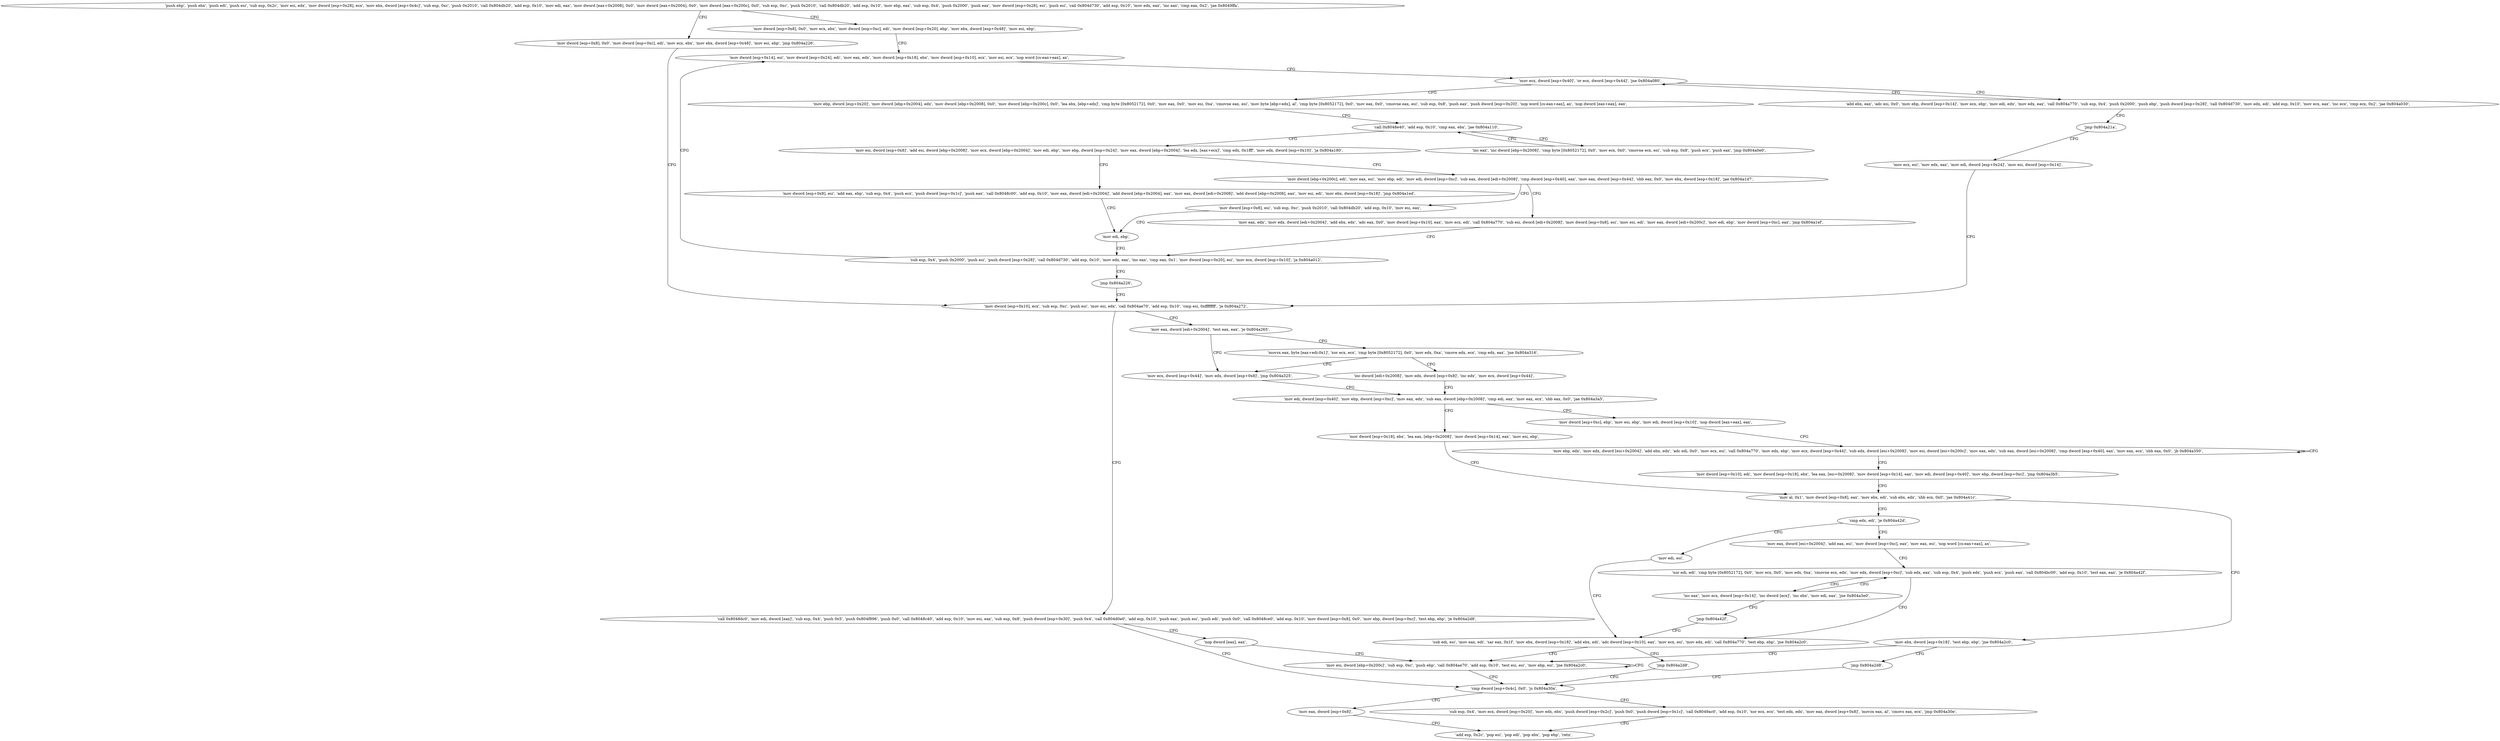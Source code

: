digraph "func" {
"134520688" [label = "'push ebp', 'push ebx', 'push edi', 'push esi', 'sub esp, 0x2c', 'mov esi, edx', 'mov dword [esp+0x28], ecx', 'mov ebx, dword [esp+0x4c]', 'sub esp, 0xc', 'push 0x2010', 'call 0x804db20', 'add esp, 0x10', 'mov edi, eax', 'mov dword [eax+0x2008], 0x0', 'mov dword [eax+0x2004], 0x0', 'mov dword [eax+0x200c], 0x0', 'sub esp, 0xc', 'push 0x2010', 'call 0x804db20', 'add esp, 0x10', 'mov ebp, eax', 'sub esp, 0x4', 'push 0x2000', 'push eax', 'mov dword [esp+0x28], esi', 'push esi', 'call 0x804d730', 'add esp, 0x10', 'mov edx, eax', 'inc eax', 'cmp eax, 0x2', 'jae 0x8049ffa', " ]
"134520826" [label = "'mov dword [esp+0x8], 0x0', 'mov ecx, ebx', 'mov dword [esp+0xc], edi', 'mov dword [esp+0x20], ebp', 'mov ebx, dword [esp+0x48]', 'mov esi, ebp', " ]
"134520801" [label = "'mov dword [esp+0x8], 0x0', 'mov dword [esp+0xc], edi', 'mov ecx, ebx', 'mov ebx, dword [esp+0x48]', 'mov esi, ebp', 'jmp 0x804a226', " ]
"134520850" [label = "'mov dword [esp+0x14], esi', 'mov dword [esp+0x24], edi', 'mov eax, edx', 'mov dword [esp+0x18], ebx', 'mov dword [esp+0x10], ecx', 'mov esi, ecx', 'nop word [cs:eax+eax], ax', " ]
"134521382" [label = "'mov dword [esp+0x10], ecx', 'sub esp, 0xc', 'push esi', 'mov esi, edx', 'call 0x804ae70', 'add esp, 0x10', 'cmp esi, 0xffffffff', 'je 0x804a272', " ]
"134520960" [label = "'mov ebp, dword [esp+0x20]', 'mov dword [ebp+0x2004], edx', 'mov dword [ebp+0x2008], 0x0', 'mov dword [ebp+0x200c], 0x0', 'lea ebx, [ebp+edx]', 'cmp byte [0x8052172], 0x0', 'mov eax, 0x0', 'mov esi, 0xa', 'cmovne eax, esi', 'mov byte [ebp+edx], al', 'cmp byte [0x8052172], 0x0', 'mov eax, 0x0', 'cmovne eax, esi', 'sub esp, 0x8', 'push eax', 'push dword [esp+0x20]', 'nop word [cs:eax+eax], ax', 'nop dword [eax+eax], eax', " ]
"134521056" [label = "'call 0x8048e40', 'add esp, 0x10', 'cmp eax, ebx', 'jae 0x804a110', " ]
"134520890" [label = "'add ebx, eax', 'adc esi, 0x0', 'mov ebp, dword [esp+0x14]', 'mov ecx, ebp', 'mov edi, edx', 'mov edx, eax', 'call 0x804a770', 'sub esp, 0x4', 'push 0x2000', 'push ebp', 'push dword [esp+0x28]', 'call 0x804d730', 'mov edx, edi', 'add esp, 0x10', 'mov ecx, eax', 'inc ecx', 'cmp ecx, 0x2', 'jae 0x804a030', " ]
"134520880" [label = "'mov ecx, dword [esp+0x40]', 'or ecx, dword [esp+0x44]', 'jne 0x804a080', " ]
"134520941" [label = "'jmp 0x804a21a', " ]
"134521458" [label = "'call 0x8048dc0', 'mov edi, dword [eax]', 'sub esp, 0x4', 'push 0x5', 'push 0x804f896', 'push 0x0', 'call 0x8048c40', 'add esp, 0x10', 'mov esi, eax', 'sub esp, 0x8', 'push dword [esp+0x30]', 'push 0x4', 'call 0x804d0e0', 'add esp, 0x10', 'push eax', 'push esi', 'push edi', 'push 0x0', 'call 0x8048ce0', 'add esp, 0x10', 'mov dword [esp+0x8], 0x0', 'mov ebp, dword [esp+0xc]', 'test ebp, ebp', 'je 0x804a2d8', " ]
"134521405" [label = "'mov eax, dword [edi+0x2004]', 'test eax, eax', 'je 0x804a265', " ]
"134521104" [label = "'mov esi, dword [esp+0x8]', 'add esi, dword [ebp+0x2008]', 'mov ecx, dword [ebp+0x2004]', 'mov edi, ebp', 'mov ebp, dword [esp+0x24]', 'mov eax, dword [ebp+0x2004]', 'lea edx, [eax+ecx]', 'cmp edx, 0x1fff', 'mov edx, dword [esp+0x10]', 'ja 0x804a180', " ]
"134521216" [label = "'mov dword [ebp+0x200c], edi', 'mov eax, esi', 'mov ebp, edi', 'mov edi, dword [esp+0xc]', 'sub eax, dword [edi+0x2008]', 'cmp dword [esp+0x40], eax', 'mov eax, dword [esp+0x44]', 'sbb eax, 0x0', 'mov ebx, dword [esp+0x18]', 'jae 0x804a1d7', " ]
"134521147" [label = "'mov dword [esp+0x8], esi', 'add eax, ebp', 'sub esp, 0x4', 'push ecx', 'push dword [esp+0x1c]', 'push eax', 'call 0x8048c00', 'add esp, 0x10', 'mov eax, dword [edi+0x2004]', 'add dword [ebp+0x2004], eax', 'mov eax, dword [edi+0x2008]', 'add dword [ebp+0x2008], eax', 'mov esi, edi', 'mov ebx, dword [esp+0x18]', 'jmp 0x804a1ed', " ]
"134521068" [label = "'inc eax', 'inc dword [ebp+0x2008]', 'cmp byte [0x8052172], 0x0', 'mov ecx, 0x0', 'cmovne ecx, esi', 'sub esp, 0x8', 'push ecx', 'push eax', 'jmp 0x804a0e0', " ]
"134521370" [label = "'mov ecx, esi', 'mov edx, eax', 'mov edi, dword [esp+0x24]', 'mov esi, dword [esp+0x14]', " ]
"134521560" [label = "'cmp dword [esp+0x4c], 0x0', 'js 0x804a30a', " ]
"134521533" [label = "'nop dword [eax], eax', " ]
"134521445" [label = "'mov ecx, dword [esp+0x44]', 'mov edx, dword [esp+0x8]', 'jmp 0x804a325', " ]
"134521415" [label = "'movsx eax, byte [eax+edi-0x1]', 'xor ecx, ecx', 'cmp byte [0x8052172], 0x0', 'mov edx, 0xa', 'cmove edx, ecx', 'cmp edx, eax', 'jne 0x804a316', " ]
"134521303" [label = "'mov dword [esp+0x8], esi', 'sub esp, 0xc', 'push 0x2010', 'call 0x804db20', 'add esp, 0x10', 'mov esi, eax', " ]
"134521253" [label = "'mov eax, edx', 'mov edx, dword [edi+0x2004]', 'add ebx, edx', 'adc eax, 0x0', 'mov dword [esp+0x10], eax', 'mov ecx, edi', 'call 0x804a770', 'sub esi, dword [edi+0x2008]', 'mov dword [esp+0x8], esi', 'mov esi, edi', 'mov eax, dword [edi+0x200c]', 'mov edi, ebp', 'mov dword [esp+0xc], eax', 'jmp 0x804a1ef', " ]
"134521325" [label = "'mov edi, ebp', " ]
"134521610" [label = "'mov eax, dword [esp+0x8]', " ]
"134521567" [label = "'sub esp, 0x4', 'mov ecx, dword [esp+0x20]', 'mov edx, ebx', 'push dword [esp+0x2c]', 'push 0x0', 'push dword [esp+0x1c]', 'call 0x8049ac0', 'add esp, 0x10', 'xor ecx, ecx', 'test edx, edx', 'mov eax, dword [esp+0x8]', 'movzx eax, al', 'cmovs eax, ecx', 'jmp 0x804a30e', " ]
"134521536" [label = "'mov esi, dword [ebp+0x200c]', 'sub esp, 0xc', 'push ebp', 'call 0x804ae70', 'add esp, 0x10', 'test esi, esi', 'mov ebp, esi', 'jne 0x804a2c0', " ]
"134521637" [label = "'mov edi, dword [esp+0x40]', 'mov ebp, dword [esp+0xc]', 'mov eax, edx', 'sub eax, dword [ebp+0x2008]', 'cmp edi, eax', 'mov eax, ecx', 'sbb eax, 0x0', 'jae 0x804a3a5', " ]
"134521622" [label = "'inc dword [edi+0x2008]', 'mov edx, dword [esp+0x8]', 'inc edx', 'mov ecx, dword [esp+0x44]', " ]
"134521327" [label = "'sub esp, 0x4', 'push 0x2000', 'push esi', 'push dword [esp+0x28]', 'call 0x804d730', 'add esp, 0x10', 'mov edx, eax', 'inc eax', 'cmp eax, 0x1', 'mov dword [esp+0x20], esi', 'mov ecx, dword [esp+0x10]', 'ja 0x804a012', " ]
"134521614" [label = "'add esp, 0x2c', 'pop esi', 'pop edi', 'pop ebx', 'pop ebp', 'retn', " ]
"134521765" [label = "'mov dword [esp+0x18], ebx', 'lea eax, [ebp+0x2008]', 'mov dword [esp+0x14], eax', 'mov esi, ebp', " ]
"134521662" [label = "'mov dword [esp+0xc], ebp', 'mov esi, ebp', 'mov edi, dword [esp+0x10]', 'nop dword [eax+eax], eax', " ]
"134521368" [label = "'jmp 0x804a226', " ]
"134521781" [label = "'mov al, 0x1', 'mov dword [esp+0x8], eax', 'mov ebx, edi', 'sub ebx, edx', 'sbb ecx, 0x0', 'jae 0x804a41c', " ]
"134521680" [label = "'mov ebp, edx', 'mov edx, dword [esi+0x2004]', 'add ebx, edx', 'adc edi, 0x0', 'mov ecx, esi', 'call 0x804a770', 'mov edx, ebp', 'mov ecx, dword [esp+0x44]', 'sub edx, dword [esi+0x2008]', 'mov esi, dword [esi+0x200c]', 'mov eax, edx', 'sub eax, dword [esi+0x2008]', 'cmp dword [esp+0x40], eax', 'mov eax, ecx', 'sbb eax, 0x0', 'jb 0x804a350', " ]
"134521884" [label = "'mov ebx, dword [esp+0x18]', 'test ebp, ebp', 'jne 0x804a2c0', " ]
"134521896" [label = "'jmp 0x804a2d8', " ]
"134521796" [label = "'cmp edx, edi', 'je 0x804a42d', " ]
"134521901" [label = "'mov edi, esi', " ]
"134521800" [label = "'mov eax, dword [esi+0x2004]', 'add eax, esi', 'mov dword [esp+0xc], eax', 'mov eax, esi', 'nop word [cs:eax+eax], ax', " ]
"134521737" [label = "'mov dword [esp+0x10], edi', 'mov dword [esp+0x18], ebx', 'lea eax, [esi+0x2008]', 'mov dword [esp+0x14], eax', 'mov edi, dword [esp+0x40]', 'mov ebp, dword [esp+0xc]', 'jmp 0x804a3b5', " ]
"134521903" [label = "'sub edi, esi', 'mov eax, edi', 'sar eax, 0x1f', 'mov ebx, dword [esp+0x18]', 'add ebx, edi', 'adc dword [esp+0x10], eax', 'mov ecx, esi', 'mov edx, edi', 'call 0x804a770', 'test ebp, ebp', 'jne 0x804a2c0', " ]
"134521824" [label = "'xor edi, edi', 'cmp byte [0x8052172], 0x0', 'mov ecx, 0x0', 'mov edx, 0xa', 'cmovne ecx, edx', 'mov edx, dword [esp+0xc]', 'sub edx, eax', 'sub esp, 0x4', 'push edx', 'push ecx', 'push eax', 'call 0x804bc00', 'add esp, 0x10', 'test eax, eax', 'je 0x804a42f', " ]
"134521937" [label = "'jmp 0x804a2d8', " ]
"134521870" [label = "'inc eax', 'mov ecx, dword [esp+0x14]', 'inc dword [ecx]', 'inc ebx', 'mov edi, eax', 'jne 0x804a3e0', " ]
"134521882" [label = "'jmp 0x804a42f', " ]
"134520688" -> "134520826" [ label = "CFG" ]
"134520688" -> "134520801" [ label = "CFG" ]
"134520826" -> "134520850" [ label = "CFG" ]
"134520801" -> "134521382" [ label = "CFG" ]
"134520850" -> "134520880" [ label = "CFG" ]
"134521382" -> "134521458" [ label = "CFG" ]
"134521382" -> "134521405" [ label = "CFG" ]
"134520960" -> "134521056" [ label = "CFG" ]
"134521056" -> "134521104" [ label = "CFG" ]
"134521056" -> "134521068" [ label = "CFG" ]
"134520890" -> "134520880" [ label = "CFG" ]
"134520890" -> "134520941" [ label = "CFG" ]
"134520880" -> "134520960" [ label = "CFG" ]
"134520880" -> "134520890" [ label = "CFG" ]
"134520941" -> "134521370" [ label = "CFG" ]
"134521458" -> "134521560" [ label = "CFG" ]
"134521458" -> "134521533" [ label = "CFG" ]
"134521405" -> "134521445" [ label = "CFG" ]
"134521405" -> "134521415" [ label = "CFG" ]
"134521104" -> "134521216" [ label = "CFG" ]
"134521104" -> "134521147" [ label = "CFG" ]
"134521216" -> "134521303" [ label = "CFG" ]
"134521216" -> "134521253" [ label = "CFG" ]
"134521147" -> "134521325" [ label = "CFG" ]
"134521068" -> "134521056" [ label = "CFG" ]
"134521370" -> "134521382" [ label = "CFG" ]
"134521560" -> "134521610" [ label = "CFG" ]
"134521560" -> "134521567" [ label = "CFG" ]
"134521533" -> "134521536" [ label = "CFG" ]
"134521445" -> "134521637" [ label = "CFG" ]
"134521415" -> "134521622" [ label = "CFG" ]
"134521415" -> "134521445" [ label = "CFG" ]
"134521303" -> "134521325" [ label = "CFG" ]
"134521253" -> "134521327" [ label = "CFG" ]
"134521325" -> "134521327" [ label = "CFG" ]
"134521610" -> "134521614" [ label = "CFG" ]
"134521567" -> "134521614" [ label = "CFG" ]
"134521536" -> "134521536" [ label = "CFG" ]
"134521536" -> "134521560" [ label = "CFG" ]
"134521637" -> "134521765" [ label = "CFG" ]
"134521637" -> "134521662" [ label = "CFG" ]
"134521622" -> "134521637" [ label = "CFG" ]
"134521327" -> "134520850" [ label = "CFG" ]
"134521327" -> "134521368" [ label = "CFG" ]
"134521765" -> "134521781" [ label = "CFG" ]
"134521662" -> "134521680" [ label = "CFG" ]
"134521368" -> "134521382" [ label = "CFG" ]
"134521781" -> "134521884" [ label = "CFG" ]
"134521781" -> "134521796" [ label = "CFG" ]
"134521680" -> "134521680" [ label = "CFG" ]
"134521680" -> "134521737" [ label = "CFG" ]
"134521884" -> "134521536" [ label = "CFG" ]
"134521884" -> "134521896" [ label = "CFG" ]
"134521896" -> "134521560" [ label = "CFG" ]
"134521796" -> "134521901" [ label = "CFG" ]
"134521796" -> "134521800" [ label = "CFG" ]
"134521901" -> "134521903" [ label = "CFG" ]
"134521800" -> "134521824" [ label = "CFG" ]
"134521737" -> "134521781" [ label = "CFG" ]
"134521903" -> "134521536" [ label = "CFG" ]
"134521903" -> "134521937" [ label = "CFG" ]
"134521824" -> "134521903" [ label = "CFG" ]
"134521824" -> "134521870" [ label = "CFG" ]
"134521937" -> "134521560" [ label = "CFG" ]
"134521870" -> "134521824" [ label = "CFG" ]
"134521870" -> "134521882" [ label = "CFG" ]
"134521882" -> "134521903" [ label = "CFG" ]
}
